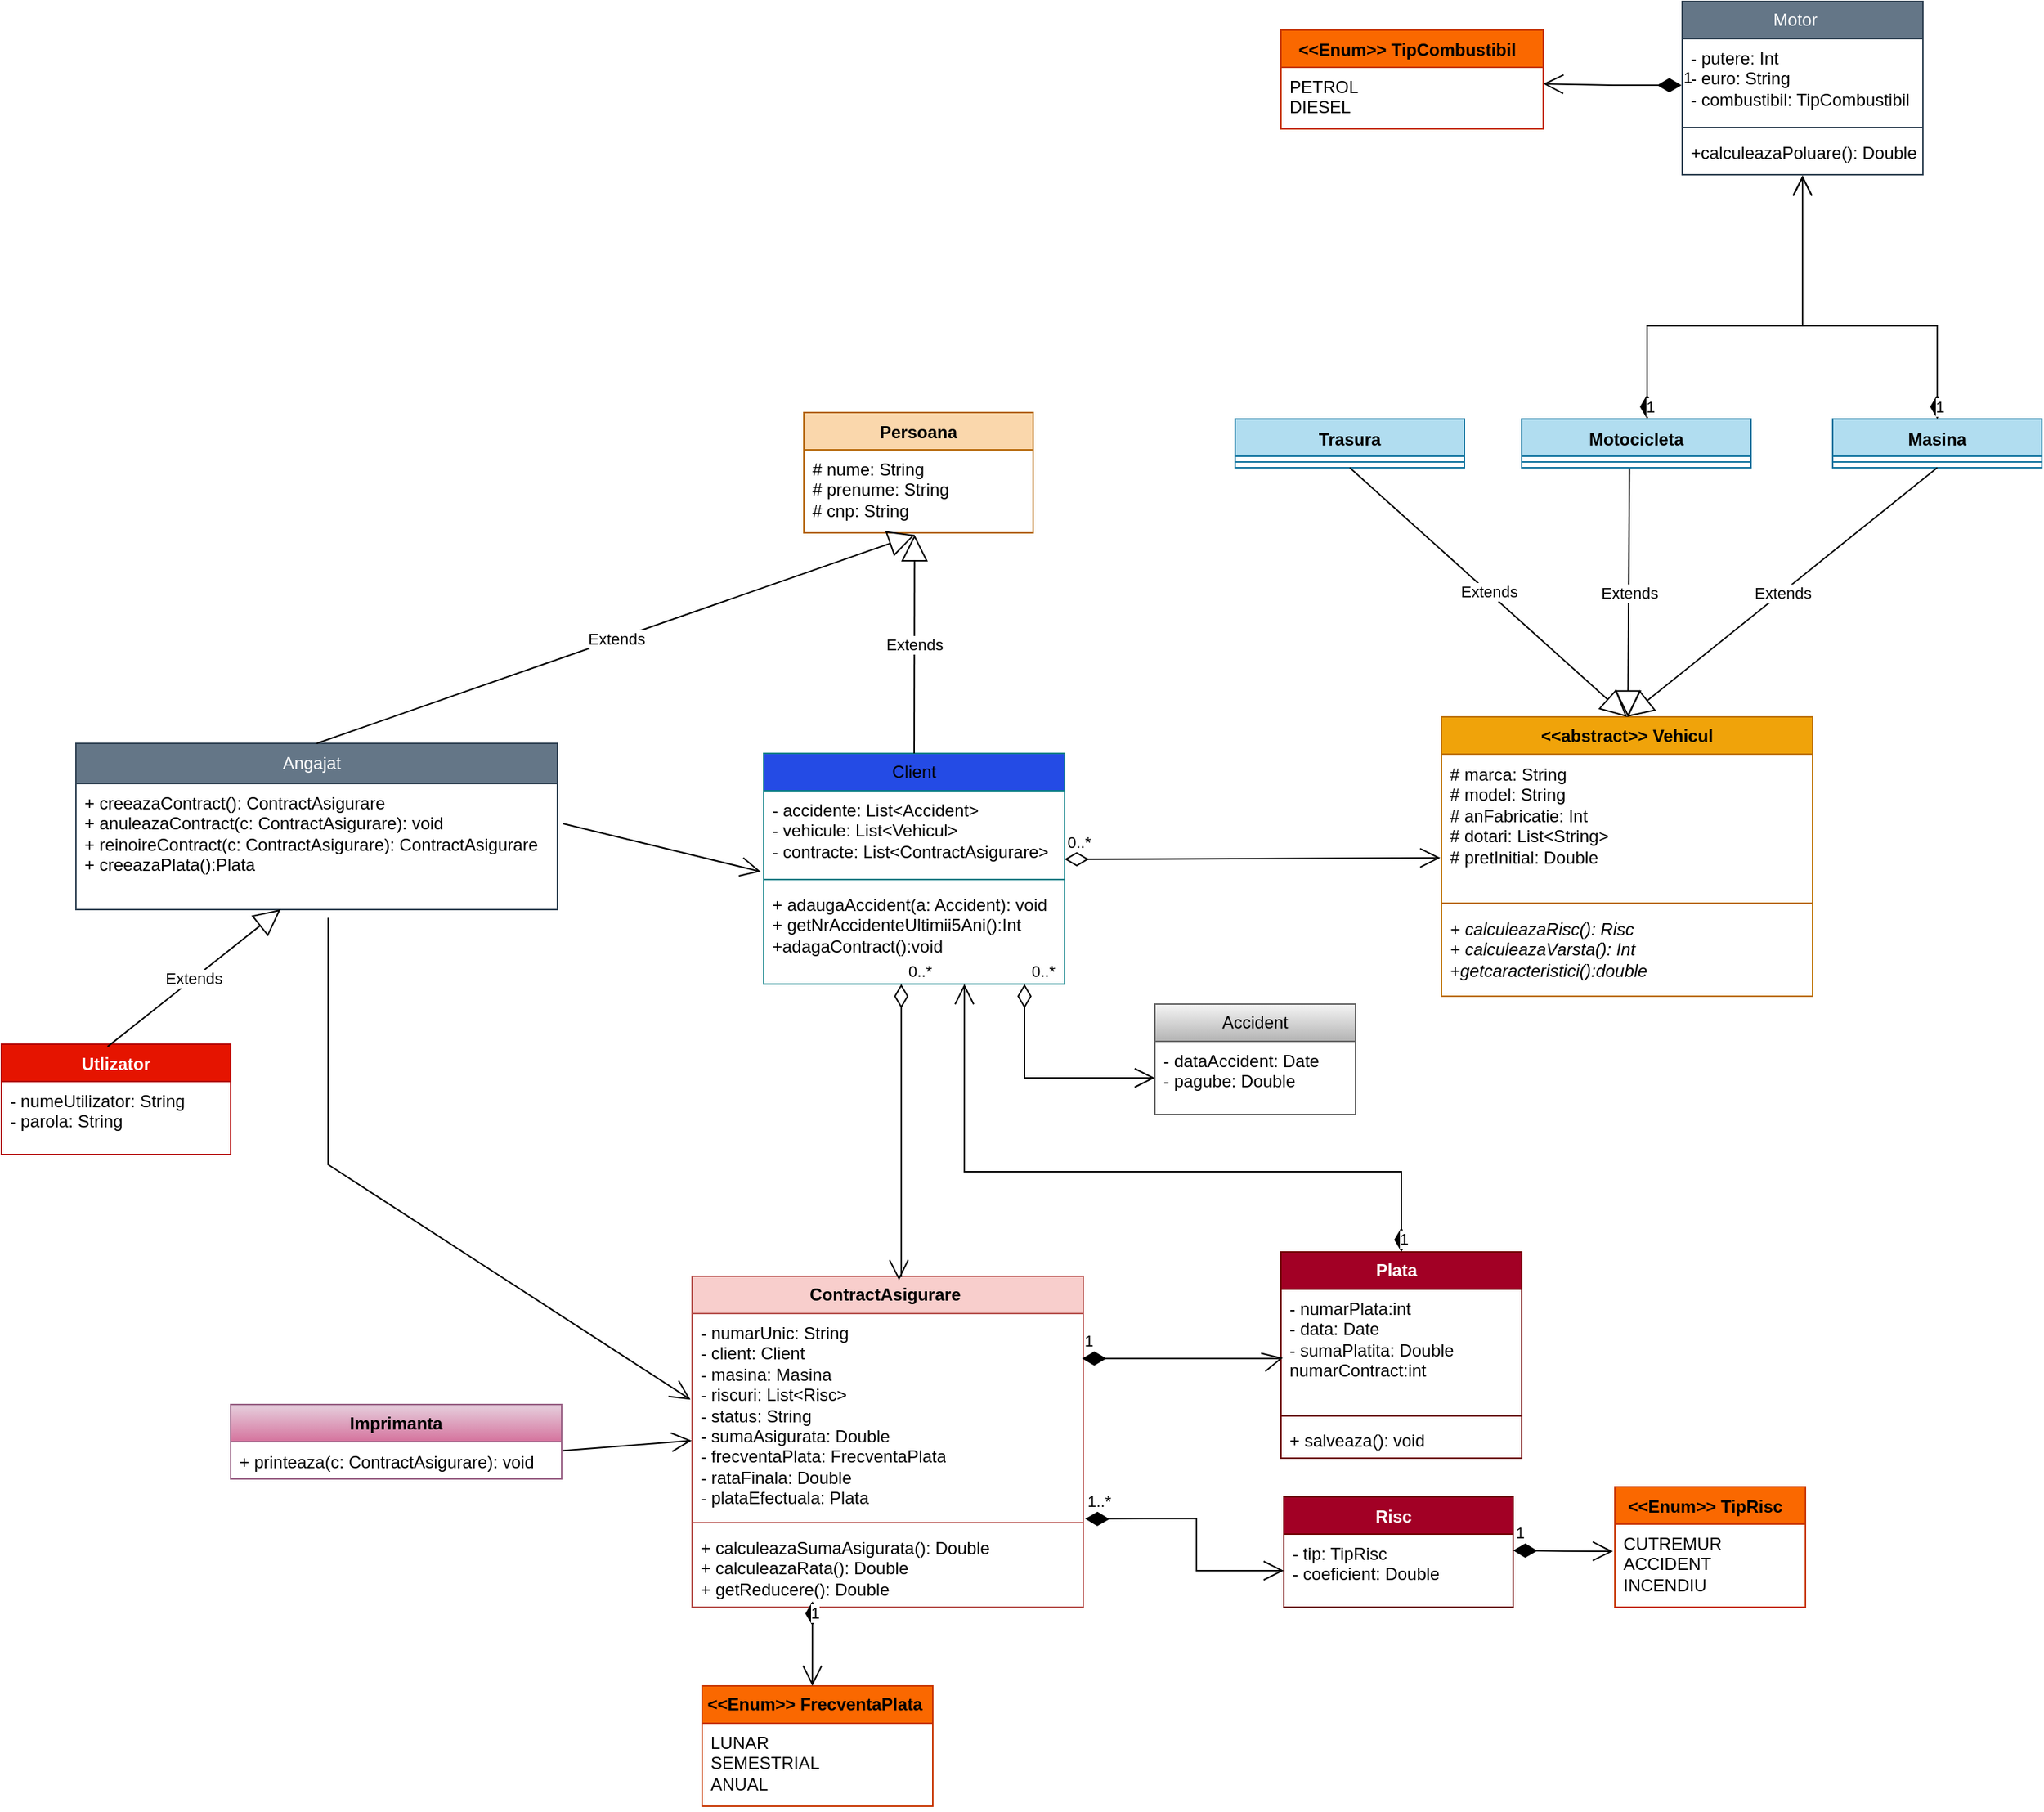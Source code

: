 <mxfile version="27.1.4">
  <diagram name="Page-1" id="V0Kdx8P3CYI74NcUjWSN">
    <mxGraphModel dx="3175" dy="2935" grid="0" gridSize="7" guides="1" tooltips="1" connect="1" arrows="1" fold="1" page="0" pageScale="1" pageWidth="583" pageHeight="827" background="none" math="0" shadow="0">
      <root>
        <mxCell id="0" />
        <mxCell id="1" parent="0" />
        <mxCell id="PD81UUhHNW6ZAo99IDhD-35" value="&lt;b&gt;&amp;lt;&amp;lt;abstract&amp;gt;&amp;gt; Vehicul&lt;/b&gt;" style="swimlane;fontStyle=0;childLayout=stackLayout;horizontal=1;startSize=26;fillColor=#f0a30a;horizontalStack=0;resizeParent=1;resizeParentMax=0;resizeLast=0;collapsible=1;marginBottom=0;whiteSpace=wrap;html=1;strokeColor=#BD7000;fontColor=#000000;" parent="1" vertex="1">
          <mxGeometry x="669" y="-928.5" width="259" height="195" as="geometry">
            <mxRectangle x="259" y="21" width="98" height="35" as="alternateBounds" />
          </mxGeometry>
        </mxCell>
        <mxCell id="PD81UUhHNW6ZAo99IDhD-36" value="# marca: String&amp;nbsp; &amp;nbsp; &amp;nbsp; &amp;nbsp;&lt;br&gt;# model: String&amp;nbsp; &amp;nbsp; &amp;nbsp;&amp;nbsp;&lt;br&gt;# anFabricatie: Int&amp;nbsp;&amp;nbsp;&amp;nbsp; &amp;nbsp; &amp;nbsp;&amp;nbsp;&lt;br&gt;# dotari: List&amp;lt;String&amp;gt;&lt;div&gt;# pretInitial: Double&lt;/div&gt;" style="text;strokeColor=none;fillColor=none;align=left;verticalAlign=top;spacingLeft=4;spacingRight=4;overflow=hidden;rotatable=0;points=[[0,0.5],[1,0.5]];portConstraint=eastwest;whiteSpace=wrap;html=1;" parent="PD81UUhHNW6ZAo99IDhD-35" vertex="1">
          <mxGeometry y="26" width="259" height="100" as="geometry" />
        </mxCell>
        <mxCell id="PD81UUhHNW6ZAo99IDhD-135" value="" style="line;strokeWidth=1;fillColor=none;align=left;verticalAlign=middle;spacingTop=-1;spacingLeft=3;spacingRight=3;rotatable=0;labelPosition=right;points=[];portConstraint=eastwest;strokeColor=inherit;" parent="PD81UUhHNW6ZAo99IDhD-35" vertex="1">
          <mxGeometry y="126" width="259" height="8" as="geometry" />
        </mxCell>
        <mxCell id="PD81UUhHNW6ZAo99IDhD-37" value="&lt;i&gt;+ calculeazaRisc(): Risc&lt;/i&gt;&lt;div&gt;&lt;i&gt;+ calculeazaVarsta(): Int&lt;/i&gt;&lt;/div&gt;&lt;div&gt;&lt;i&gt;+getcaracteristici():double&lt;/i&gt;&lt;/div&gt;" style="text;strokeColor=none;fillColor=none;align=left;verticalAlign=top;spacingLeft=4;spacingRight=4;overflow=hidden;rotatable=0;points=[[0,0.5],[1,0.5]];portConstraint=eastwest;whiteSpace=wrap;html=1;" parent="PD81UUhHNW6ZAo99IDhD-35" vertex="1">
          <mxGeometry y="134" width="259" height="61" as="geometry" />
        </mxCell>
        <mxCell id="PD81UUhHNW6ZAo99IDhD-39" value="Client" style="swimlane;fontStyle=0;childLayout=stackLayout;horizontal=1;startSize=26;fillColor=light-dark(#244be5, #103c3f);horizontalStack=0;resizeParent=1;resizeParentMax=0;resizeLast=0;collapsible=1;marginBottom=0;whiteSpace=wrap;html=1;strokeColor=#0e8088;" parent="1" vertex="1">
          <mxGeometry x="196" y="-903" width="210" height="161" as="geometry" />
        </mxCell>
        <mxCell id="PD81UUhHNW6ZAo99IDhD-40" value="&lt;div style=&quot;forced-color-adjust: none; color: rgb(0, 0, 0); font-family: Helvetica; font-size: 12px; font-style: normal; font-variant-ligatures: normal; font-variant-caps: normal; font-weight: 400; letter-spacing: normal; orphans: 2; text-align: left; text-indent: 0px; text-transform: none; widows: 2; word-spacing: 0px; -webkit-text-stroke-width: 0px; white-space: normal; text-decoration-thickness: initial; text-decoration-style: initial; text-decoration-color: initial;&quot;&gt;&lt;span style=&quot;background-color: light-dark(#ffffff, var(--ge-dark-color, #121212));&quot;&gt;- accidente: List&amp;lt;Accident&amp;gt;&lt;/span&gt;&lt;/div&gt;&lt;div style=&quot;forced-color-adjust: none; color: rgb(0, 0, 0); font-family: Helvetica; font-size: 12px; font-style: normal; font-variant-ligatures: normal; font-variant-caps: normal; font-weight: 400; letter-spacing: normal; orphans: 2; text-align: left; text-indent: 0px; text-transform: none; widows: 2; word-spacing: 0px; -webkit-text-stroke-width: 0px; white-space: normal; text-decoration-thickness: initial; text-decoration-style: initial; text-decoration-color: initial;&quot;&gt;&lt;span style=&quot;background-color: light-dark(#ffffff, var(--ge-dark-color, #121212));&quot;&gt;- vehicule: List&amp;lt;Vehicul&amp;gt;&lt;/span&gt;&lt;/div&gt;&lt;div style=&quot;forced-color-adjust: none; color: rgb(0, 0, 0); font-family: Helvetica; font-size: 12px; font-style: normal; font-variant-ligatures: normal; font-variant-caps: normal; font-weight: 400; letter-spacing: normal; orphans: 2; text-align: left; text-indent: 0px; text-transform: none; widows: 2; word-spacing: 0px; -webkit-text-stroke-width: 0px; white-space: normal; text-decoration-thickness: initial; text-decoration-style: initial; text-decoration-color: initial;&quot;&gt;&lt;span style=&quot;background-color: light-dark(#ffffff, var(--ge-dark-color, #121212));&quot;&gt;- contracte: List&amp;lt;ContractAsigurare&amp;gt;&lt;/span&gt;&lt;/div&gt;" style="text;strokeColor=none;fillColor=none;align=left;verticalAlign=top;spacingLeft=4;spacingRight=4;overflow=hidden;rotatable=0;points=[[0,0.5],[1,0.5]];portConstraint=eastwest;whiteSpace=wrap;html=1;" parent="PD81UUhHNW6ZAo99IDhD-39" vertex="1">
          <mxGeometry y="26" width="210" height="58" as="geometry" />
        </mxCell>
        <mxCell id="PD81UUhHNW6ZAo99IDhD-136" value="" style="line;strokeWidth=1;fillColor=none;align=left;verticalAlign=middle;spacingTop=-1;spacingLeft=3;spacingRight=3;rotatable=0;labelPosition=right;points=[];portConstraint=eastwest;strokeColor=inherit;" parent="PD81UUhHNW6ZAo99IDhD-39" vertex="1">
          <mxGeometry y="84" width="210" height="8" as="geometry" />
        </mxCell>
        <mxCell id="PD81UUhHNW6ZAo99IDhD-41" value="&lt;div&gt;&lt;span style=&quot;color: rgb(0, 0, 0); font-family: Helvetica; font-size: 12px; font-style: normal; font-variant-ligatures: normal; font-variant-caps: normal; font-weight: 400; letter-spacing: normal; orphans: 2; text-align: left; text-indent: 0px; text-transform: none; widows: 2; word-spacing: 0px; -webkit-text-stroke-width: 0px; white-space: normal; text-decoration-thickness: initial; text-decoration-style: initial; text-decoration-color: initial; float: none; background-color: light-dark(#ffffff, var(--ge-dark-color, #121212)); display: inline !important;&quot;&gt;+ adaugaAccident(a: Accident): void&lt;/span&gt;&lt;/div&gt;&lt;div&gt;&lt;span style=&quot;color: rgb(0, 0, 0); font-family: Helvetica; font-size: 12px; font-style: normal; font-variant-ligatures: normal; font-variant-caps: normal; font-weight: 400; letter-spacing: normal; orphans: 2; text-align: left; text-indent: 0px; text-transform: none; widows: 2; word-spacing: 0px; -webkit-text-stroke-width: 0px; white-space: normal; text-decoration-thickness: initial; text-decoration-style: initial; text-decoration-color: initial; float: none; background-color: light-dark(#ffffff, var(--ge-dark-color, #121212)); display: inline !important;&quot;&gt;+ getNrAccidenteUltimii5Ani():Int&lt;/span&gt;&lt;/div&gt;&lt;div&gt;&lt;span style=&quot;color: rgb(0, 0, 0); font-family: Helvetica; font-size: 12px; font-style: normal; font-variant-ligatures: normal; font-variant-caps: normal; font-weight: 400; letter-spacing: normal; orphans: 2; text-align: left; text-indent: 0px; text-transform: none; widows: 2; word-spacing: 0px; -webkit-text-stroke-width: 0px; white-space: normal; text-decoration-thickness: initial; text-decoration-style: initial; text-decoration-color: initial; float: none; background-color: light-dark(#ffffff, var(--ge-dark-color, #121212)); display: inline !important;&quot;&gt;+adagaContract():void&lt;/span&gt;&lt;/div&gt;" style="text;strokeColor=none;fillColor=none;align=left;verticalAlign=top;spacingLeft=4;spacingRight=4;overflow=hidden;rotatable=0;points=[[0,0.5],[1,0.5]];portConstraint=eastwest;whiteSpace=wrap;html=1;" parent="PD81UUhHNW6ZAo99IDhD-39" vertex="1">
          <mxGeometry y="92" width="210" height="69" as="geometry" />
        </mxCell>
        <mxCell id="PD81UUhHNW6ZAo99IDhD-48" value="&lt;b&gt;ContractAsigurare&amp;nbsp;&lt;/b&gt;" style="swimlane;fontStyle=0;childLayout=stackLayout;horizontal=1;startSize=26;fillColor=#f8cecc;horizontalStack=0;resizeParent=1;resizeParentMax=0;resizeLast=0;collapsible=1;marginBottom=0;whiteSpace=wrap;html=1;strokeColor=#b85450;" parent="1" vertex="1">
          <mxGeometry x="146" y="-538" width="273" height="231" as="geometry" />
        </mxCell>
        <mxCell id="PD81UUhHNW6ZAo99IDhD-49" value="&lt;div&gt;- numarUnic: String&amp;nbsp; &amp;nbsp; &amp;nbsp; &amp;nbsp; &amp;nbsp;&lt;/div&gt;&lt;div&gt;- client: Client&amp;nbsp; &amp;nbsp; &amp;nbsp; &amp;nbsp; &amp;nbsp;&lt;/div&gt;&lt;div&gt;- masina: Masina&amp;nbsp; &amp;nbsp; &amp;nbsp; &amp;nbsp; &amp;nbsp;&lt;/div&gt;&lt;div&gt;&lt;span style=&quot;background-color: transparent; color: light-dark(rgb(0, 0, 0), rgb(255, 255, 255));&quot;&gt;- riscuri: List&amp;lt;Risc&amp;gt;&lt;/span&gt;&lt;/div&gt;&lt;div&gt;&lt;span style=&quot;background-color: transparent; color: light-dark(rgb(0, 0, 0), rgb(255, 255, 255));&quot;&gt;- status: String&amp;nbsp; &amp;nbsp;&amp;nbsp;&lt;/span&gt;&lt;/div&gt;&lt;div&gt;- sumaAsigurata: Double&lt;/div&gt;&lt;div&gt;- frecventaPlata:&amp;nbsp;&lt;span style=&quot;background-color: transparent; color: light-dark(rgb(0, 0, 0), rgb(255, 255, 255));&quot;&gt;FrecventaPlata&lt;/span&gt;&lt;/div&gt;&lt;div&gt;&lt;span style=&quot;background-color: transparent; color: light-dark(rgb(0, 0, 0), rgb(255, 255, 255));&quot;&gt;- rataFinala: Double&lt;/span&gt;&lt;/div&gt;&lt;div&gt;&lt;span style=&quot;background-color: transparent; color: light-dark(rgb(0, 0, 0), rgb(255, 255, 255));&quot;&gt;- plataEfectuala: Plata&lt;/span&gt;&lt;/div&gt;" style="text;strokeColor=none;fillColor=none;align=left;verticalAlign=top;spacingLeft=4;spacingRight=4;overflow=hidden;rotatable=0;points=[[0,0.5],[1,0.5]];portConstraint=eastwest;whiteSpace=wrap;html=1;" parent="PD81UUhHNW6ZAo99IDhD-48" vertex="1">
          <mxGeometry y="26" width="273" height="142" as="geometry" />
        </mxCell>
        <mxCell id="S4Hd87Xg5I5Yjy9WUyBA-20" value="" style="line;strokeWidth=1;fillColor=none;align=left;verticalAlign=middle;spacingTop=-1;spacingLeft=3;spacingRight=3;rotatable=0;labelPosition=right;points=[];portConstraint=eastwest;strokeColor=inherit;" parent="PD81UUhHNW6ZAo99IDhD-48" vertex="1">
          <mxGeometry y="168" width="273" height="8" as="geometry" />
        </mxCell>
        <mxCell id="PD81UUhHNW6ZAo99IDhD-50" value="&lt;div&gt;+ calculeazaSumaAsigurata(&lt;span style=&quot;color: light-dark(rgb(0, 0, 0), rgb(255, 255, 255)); background-color: transparent;&quot;&gt;): Double&amp;nbsp;&amp;nbsp;&lt;/span&gt;&lt;span style=&quot;background-color: transparent; color: light-dark(rgb(0, 0, 0), rgb(255, 255, 255));&quot;&gt;&lt;/span&gt;&lt;/div&gt;&lt;div&gt;&lt;span style=&quot;background-color: transparent; color: light-dark(rgb(0, 0, 0), rgb(255, 255, 255));&quot;&gt;+ calculeazaRata(): Double&lt;/span&gt;&lt;/div&gt;&lt;div&gt;+ getReducere(): Double&lt;span style=&quot;background-color: transparent; color: light-dark(rgb(0, 0, 0), rgb(255, 255, 255));&quot;&gt;&lt;/span&gt;&lt;/div&gt;" style="text;strokeColor=none;fillColor=none;align=left;verticalAlign=top;spacingLeft=4;spacingRight=4;overflow=hidden;rotatable=0;points=[[0,0.5],[1,0.5]];portConstraint=eastwest;whiteSpace=wrap;html=1;" parent="PD81UUhHNW6ZAo99IDhD-48" vertex="1">
          <mxGeometry y="176" width="273" height="55" as="geometry" />
        </mxCell>
        <mxCell id="PD81UUhHNW6ZAo99IDhD-52" value="Risc&amp;nbsp;&amp;nbsp;" style="swimlane;fontStyle=1;align=center;verticalAlign=top;childLayout=stackLayout;horizontal=1;startSize=26;horizontalStack=0;resizeParent=1;resizeParentMax=0;resizeLast=0;collapsible=1;marginBottom=0;whiteSpace=wrap;html=1;fillColor=#a20025;strokeColor=#6F0000;fontColor=#ffffff;" parent="1" vertex="1">
          <mxGeometry x="559" y="-384" width="160" height="77" as="geometry" />
        </mxCell>
        <mxCell id="PD81UUhHNW6ZAo99IDhD-53" value="&lt;div&gt;- tip: TipRisc&lt;/div&gt;&lt;div&gt;- coeficient: Double&lt;/div&gt;" style="text;strokeColor=none;fillColor=none;align=left;verticalAlign=top;spacingLeft=4;spacingRight=4;overflow=hidden;rotatable=0;points=[[0,0.5],[1,0.5]];portConstraint=eastwest;whiteSpace=wrap;html=1;" parent="PD81UUhHNW6ZAo99IDhD-52" vertex="1">
          <mxGeometry y="26" width="160" height="51" as="geometry" />
        </mxCell>
        <mxCell id="PD81UUhHNW6ZAo99IDhD-56" value="&lt;b&gt;Plata&amp;nbsp;&amp;nbsp;&lt;/b&gt;" style="swimlane;fontStyle=0;childLayout=stackLayout;horizontal=1;startSize=26;fillColor=#a20025;horizontalStack=0;resizeParent=1;resizeParentMax=0;resizeLast=0;collapsible=1;marginBottom=0;whiteSpace=wrap;html=1;fontColor=#ffffff;strokeColor=#6F0000;" parent="1" vertex="1">
          <mxGeometry x="557" y="-555" width="168" height="144" as="geometry" />
        </mxCell>
        <mxCell id="PD81UUhHNW6ZAo99IDhD-57" value="&lt;div&gt;- numarPlata:int&lt;/div&gt;- data: Date&lt;div&gt;- sumaPlatita: Double&lt;/div&gt;&lt;div&gt;numarContract:int&lt;/div&gt;" style="text;strokeColor=none;fillColor=none;align=left;verticalAlign=top;spacingLeft=4;spacingRight=4;overflow=hidden;rotatable=0;points=[[0,0.5],[1,0.5]];portConstraint=eastwest;whiteSpace=wrap;html=1;" parent="PD81UUhHNW6ZAo99IDhD-56" vertex="1">
          <mxGeometry y="26" width="168" height="85" as="geometry" />
        </mxCell>
        <mxCell id="S4Hd87Xg5I5Yjy9WUyBA-42" value="" style="line;strokeWidth=1;fillColor=none;align=left;verticalAlign=middle;spacingTop=-1;spacingLeft=3;spacingRight=3;rotatable=0;labelPosition=right;points=[];portConstraint=eastwest;strokeColor=inherit;" parent="PD81UUhHNW6ZAo99IDhD-56" vertex="1">
          <mxGeometry y="111" width="168" height="7" as="geometry" />
        </mxCell>
        <mxCell id="S4Hd87Xg5I5Yjy9WUyBA-43" value="+ salveaza(): void" style="text;strokeColor=none;fillColor=none;align=left;verticalAlign=top;spacingLeft=4;spacingRight=4;overflow=hidden;rotatable=0;points=[[0,0.5],[1,0.5]];portConstraint=eastwest;whiteSpace=wrap;html=1;" parent="PD81UUhHNW6ZAo99IDhD-56" vertex="1">
          <mxGeometry y="118" width="168" height="26" as="geometry" />
        </mxCell>
        <mxCell id="PD81UUhHNW6ZAo99IDhD-60" value="Angajat&amp;nbsp;&amp;nbsp;" style="swimlane;fontStyle=0;childLayout=stackLayout;horizontal=1;startSize=28;fillColor=#647687;horizontalStack=0;resizeParent=1;resizeParentMax=0;resizeLast=0;collapsible=1;marginBottom=0;whiteSpace=wrap;html=1;fontColor=#ffffff;strokeColor=#314354;" parent="1" vertex="1">
          <mxGeometry x="-284" y="-910" width="336" height="116" as="geometry" />
        </mxCell>
        <mxCell id="PD81UUhHNW6ZAo99IDhD-63" value="&lt;div&gt;+ creeazaContract(): ContractAsigurare&amp;nbsp;&lt;/div&gt;&lt;div&gt;&lt;span style=&quot;background-color: transparent; color: light-dark(rgb(0, 0, 0), rgb(255, 255, 255));&quot;&gt;+ anuleazaContract(c:&amp;nbsp;&lt;/span&gt;&lt;span style=&quot;background-color: transparent; color: light-dark(rgb(0, 0, 0), rgb(255, 255, 255));&quot;&gt;ContractAsigurare&lt;/span&gt;&lt;span style=&quot;background-color: transparent; color: light-dark(rgb(0, 0, 0), rgb(255, 255, 255));&quot;&gt;): void&lt;/span&gt;&lt;/div&gt;&lt;div&gt;&lt;span style=&quot;background-color: transparent; color: light-dark(rgb(0, 0, 0), rgb(255, 255, 255));&quot;&gt;+ reinoireContract(c: ContractAsigurare): ContractAsigurare&lt;/span&gt;&lt;/div&gt;&lt;div&gt;&lt;span style=&quot;background-color: transparent; color: light-dark(rgb(0, 0, 0), rgb(255, 255, 255));&quot;&gt;+ creeazaPlata(&lt;/span&gt;&lt;span style=&quot;background-color: transparent; color: light-dark(rgb(0, 0, 0), rgb(255, 255, 255));&quot;&gt;):Plata&lt;/span&gt;&lt;/div&gt;&lt;div&gt;&lt;br&gt;&lt;/div&gt;" style="text;strokeColor=none;fillColor=none;align=left;verticalAlign=top;spacingLeft=4;spacingRight=4;overflow=hidden;rotatable=0;points=[[0,0.5],[1,0.5]];portConstraint=eastwest;whiteSpace=wrap;html=1;" parent="PD81UUhHNW6ZAo99IDhD-60" vertex="1">
          <mxGeometry y="28" width="336" height="88" as="geometry" />
        </mxCell>
        <mxCell id="PD81UUhHNW6ZAo99IDhD-72" value="&lt;b&gt;&amp;lt;&amp;lt;Enum&amp;gt;&amp;gt; FrecventaPlata&amp;nbsp;&lt;/b&gt;" style="swimlane;fontStyle=0;childLayout=stackLayout;horizontal=1;startSize=26;fillColor=#fa6800;horizontalStack=0;resizeParent=1;resizeParentMax=0;resizeLast=0;collapsible=1;marginBottom=0;whiteSpace=wrap;html=1;fontColor=#000000;strokeColor=#C73500;" parent="1" vertex="1">
          <mxGeometry x="153" y="-252" width="161" height="84" as="geometry" />
        </mxCell>
        <mxCell id="PD81UUhHNW6ZAo99IDhD-73" value="&lt;div&gt;LUNAR&lt;/div&gt;&lt;div&gt;SEMESTRIAL&lt;/div&gt;&lt;div&gt;ANUAL&lt;/div&gt;" style="text;strokeColor=none;fillColor=none;align=left;verticalAlign=top;spacingLeft=4;spacingRight=4;overflow=hidden;rotatable=0;points=[[0,0.5],[1,0.5]];portConstraint=eastwest;whiteSpace=wrap;html=1;" parent="PD81UUhHNW6ZAo99IDhD-72" vertex="1">
          <mxGeometry y="26" width="161" height="58" as="geometry" />
        </mxCell>
        <mxCell id="PD81UUhHNW6ZAo99IDhD-120" value="Masina" style="swimlane;fontStyle=1;align=center;verticalAlign=top;childLayout=stackLayout;horizontal=1;startSize=26;horizontalStack=0;resizeParent=1;resizeParentMax=0;resizeLast=0;collapsible=1;marginBottom=0;whiteSpace=wrap;html=1;fillColor=#b1ddf0;strokeColor=#10739e;" parent="1" vertex="1">
          <mxGeometry x="942" y="-1136.5" width="146" height="34" as="geometry" />
        </mxCell>
        <mxCell id="PD81UUhHNW6ZAo99IDhD-122" value="" style="line;strokeWidth=1;fillColor=none;align=left;verticalAlign=middle;spacingTop=-1;spacingLeft=3;spacingRight=3;rotatable=0;labelPosition=right;points=[];portConstraint=eastwest;strokeColor=inherit;" parent="PD81UUhHNW6ZAo99IDhD-120" vertex="1">
          <mxGeometry y="26" width="146" height="8" as="geometry" />
        </mxCell>
        <mxCell id="PD81UUhHNW6ZAo99IDhD-146" value="Extends" style="endArrow=block;endSize=16;endFill=0;html=1;rounded=0;entryX=0.5;entryY=0;entryDx=0;entryDy=0;exitX=0.5;exitY=1;exitDx=0;exitDy=0;" parent="1" source="PD81UUhHNW6ZAo99IDhD-120" target="PD81UUhHNW6ZAo99IDhD-35" edge="1">
          <mxGeometry width="160" relative="1" as="geometry">
            <mxPoint x="788" y="-1180.5" as="sourcePoint" />
            <mxPoint x="948" y="-1180.5" as="targetPoint" />
          </mxGeometry>
        </mxCell>
        <mxCell id="PD81UUhHNW6ZAo99IDhD-148" value="1" style="endArrow=open;html=1;endSize=12;startArrow=diamondThin;startSize=14;startFill=1;edgeStyle=orthogonalEdgeStyle;align=left;verticalAlign=bottom;rounded=0;exitX=0.5;exitY=0;exitDx=0;exitDy=0;" parent="1" source="PD81UUhHNW6ZAo99IDhD-120" edge="1">
          <mxGeometry x="-1" y="3" relative="1" as="geometry">
            <mxPoint x="928" y="-1201.5" as="sourcePoint" />
            <mxPoint x="921" y="-1306.5" as="targetPoint" />
            <Array as="points">
              <mxPoint x="1015" y="-1201.5" />
              <mxPoint x="921" y="-1201.5" />
              <mxPoint x="921" y="-1306.5" />
            </Array>
          </mxGeometry>
        </mxCell>
        <mxCell id="PD81UUhHNW6ZAo99IDhD-153" value="Extends" style="endArrow=block;endSize=16;endFill=0;html=1;rounded=0;exitX=0.47;exitY=1.063;exitDx=0;exitDy=0;exitPerimeter=0;" parent="1" source="S4Hd87Xg5I5Yjy9WUyBA-6" target="PD81UUhHNW6ZAo99IDhD-35" edge="1">
          <mxGeometry width="160" relative="1" as="geometry">
            <mxPoint x="802.175" y="-1087.62" as="sourcePoint" />
            <mxPoint x="711" y="-994.5" as="targetPoint" />
          </mxGeometry>
        </mxCell>
        <mxCell id="PD81UUhHNW6ZAo99IDhD-157" value="Trasura" style="swimlane;fontStyle=1;align=center;verticalAlign=top;childLayout=stackLayout;horizontal=1;startSize=26;horizontalStack=0;resizeParent=1;resizeParentMax=0;resizeLast=0;collapsible=1;marginBottom=0;whiteSpace=wrap;html=1;fillColor=#b1ddf0;strokeColor=#10739e;" parent="1" vertex="1">
          <mxGeometry x="525" y="-1136.5" width="160" height="34" as="geometry" />
        </mxCell>
        <mxCell id="PD81UUhHNW6ZAo99IDhD-159" value="" style="line;strokeWidth=1;fillColor=none;align=left;verticalAlign=middle;spacingTop=-1;spacingLeft=3;spacingRight=3;rotatable=0;labelPosition=right;points=[];portConstraint=eastwest;strokeColor=inherit;" parent="PD81UUhHNW6ZAo99IDhD-157" vertex="1">
          <mxGeometry y="26" width="160" height="8" as="geometry" />
        </mxCell>
        <mxCell id="PD81UUhHNW6ZAo99IDhD-161" value="Extends" style="endArrow=block;endSize=16;endFill=0;html=1;rounded=0;exitX=0.5;exitY=1;exitDx=0;exitDy=0;entryX=0.5;entryY=0;entryDx=0;entryDy=0;" parent="1" source="PD81UUhHNW6ZAo99IDhD-157" target="PD81UUhHNW6ZAo99IDhD-35" edge="1">
          <mxGeometry width="160" relative="1" as="geometry">
            <mxPoint x="718" y="-1327.5" as="sourcePoint" />
            <mxPoint x="739" y="-991.5" as="targetPoint" />
          </mxGeometry>
        </mxCell>
        <mxCell id="PD81UUhHNW6ZAo99IDhD-162" value="Accident" style="swimlane;fontStyle=0;childLayout=stackLayout;horizontal=1;startSize=26;fillColor=#f5f5f5;horizontalStack=0;resizeParent=1;resizeParentMax=0;resizeLast=0;collapsible=1;marginBottom=0;whiteSpace=wrap;html=1;strokeColor=#666666;gradientColor=#b3b3b3;" parent="1" vertex="1">
          <mxGeometry x="469" y="-728" width="140" height="77" as="geometry" />
        </mxCell>
        <mxCell id="PD81UUhHNW6ZAo99IDhD-163" value="- dataAccident: Date&lt;div&gt;- pagube: Double&lt;/div&gt;" style="text;strokeColor=none;fillColor=none;align=left;verticalAlign=top;spacingLeft=4;spacingRight=4;overflow=hidden;rotatable=0;points=[[0,0.5],[1,0.5]];portConstraint=eastwest;whiteSpace=wrap;html=1;" parent="PD81UUhHNW6ZAo99IDhD-162" vertex="1">
          <mxGeometry y="26" width="140" height="51" as="geometry" />
        </mxCell>
        <mxCell id="PD81UUhHNW6ZAo99IDhD-166" value="0..*" style="endArrow=open;html=1;endSize=12;startArrow=diamondThin;startSize=14;startFill=0;edgeStyle=orthogonalEdgeStyle;align=left;verticalAlign=bottom;rounded=0;exitX=0.233;exitY=1;exitDx=0;exitDy=0;exitPerimeter=0;entryX=0;entryY=0.5;entryDx=0;entryDy=0;" parent="1" target="PD81UUhHNW6ZAo99IDhD-163" edge="1">
          <mxGeometry x="-1" y="3" relative="1" as="geometry">
            <mxPoint x="378.0" y="-742" as="sourcePoint" />
            <mxPoint x="463" y="-676.971" as="targetPoint" />
            <mxPoint as="offset" />
            <Array as="points">
              <mxPoint x="378" y="-677" />
            </Array>
          </mxGeometry>
        </mxCell>
        <mxCell id="PD81UUhHNW6ZAo99IDhD-167" value="&lt;b&gt;Imprimanta&lt;/b&gt;" style="swimlane;fontStyle=0;childLayout=stackLayout;horizontal=1;startSize=26;fillColor=#e6d0de;horizontalStack=0;resizeParent=1;resizeParentMax=0;resizeLast=0;collapsible=1;marginBottom=0;whiteSpace=wrap;html=1;gradientColor=#d5739d;strokeColor=#996185;" parent="1" vertex="1">
          <mxGeometry x="-176" y="-448.5" width="231" height="52" as="geometry" />
        </mxCell>
        <mxCell id="PD81UUhHNW6ZAo99IDhD-168" value="+ printeaza(c: ContractAsigurare): void" style="text;strokeColor=none;fillColor=none;align=left;verticalAlign=top;spacingLeft=4;spacingRight=4;overflow=hidden;rotatable=0;points=[[0,0.5],[1,0.5]];portConstraint=eastwest;whiteSpace=wrap;html=1;" parent="PD81UUhHNW6ZAo99IDhD-167" vertex="1">
          <mxGeometry y="26" width="231" height="26" as="geometry" />
        </mxCell>
        <mxCell id="PD81UUhHNW6ZAo99IDhD-156" value="1" style="endArrow=open;html=1;endSize=12;startArrow=diamondThin;startSize=14;startFill=1;edgeStyle=orthogonalEdgeStyle;align=left;verticalAlign=bottom;rounded=0;exitX=0.5;exitY=0;exitDx=0;exitDy=0;" parent="1" edge="1">
          <mxGeometry x="-1" y="3" relative="1" as="geometry">
            <mxPoint x="812.5" y="-1136.5" as="sourcePoint" />
            <mxPoint x="921" y="-1306.5" as="targetPoint" />
            <Array as="points">
              <mxPoint x="813" y="-1201.5" />
              <mxPoint x="921" y="-1201.5" />
              <mxPoint x="921" y="-1306.5" />
            </Array>
          </mxGeometry>
        </mxCell>
        <mxCell id="S4Hd87Xg5I5Yjy9WUyBA-1" value="&lt;span style=&quot;text-align: left;&quot;&gt;Motor&amp;nbsp; &amp;nbsp;&lt;/span&gt;" style="swimlane;fontStyle=0;childLayout=stackLayout;horizontal=1;startSize=26;fillColor=#647687;horizontalStack=0;resizeParent=1;resizeParentMax=0;resizeLast=0;collapsible=1;marginBottom=0;whiteSpace=wrap;html=1;strokeColor=#314354;fontColor=#ffffff;" parent="1" vertex="1">
          <mxGeometry x="837" y="-1428" width="168" height="121" as="geometry">
            <mxRectangle x="259" y="21" width="98" height="35" as="alternateBounds" />
          </mxGeometry>
        </mxCell>
        <mxCell id="S4Hd87Xg5I5Yjy9WUyBA-2" value="- putere: Int&amp;nbsp; &amp;nbsp;&amp;nbsp;&lt;div&gt;- euro: String&lt;/div&gt;&lt;div&gt;- combustibil: TipCombustibil&lt;/div&gt;" style="text;strokeColor=none;fillColor=none;align=left;verticalAlign=top;spacingLeft=4;spacingRight=4;overflow=hidden;rotatable=0;points=[[0,0.5],[1,0.5]];portConstraint=eastwest;whiteSpace=wrap;html=1;" parent="S4Hd87Xg5I5Yjy9WUyBA-1" vertex="1">
          <mxGeometry y="26" width="168" height="58" as="geometry" />
        </mxCell>
        <mxCell id="S4Hd87Xg5I5Yjy9WUyBA-3" value="" style="line;strokeWidth=1;fillColor=none;align=left;verticalAlign=middle;spacingTop=-1;spacingLeft=3;spacingRight=3;rotatable=0;labelPosition=right;points=[];portConstraint=eastwest;strokeColor=inherit;" parent="S4Hd87Xg5I5Yjy9WUyBA-1" vertex="1">
          <mxGeometry y="84" width="168" height="8" as="geometry" />
        </mxCell>
        <mxCell id="S4Hd87Xg5I5Yjy9WUyBA-4" value="+calculeazaPoluare(): Double" style="text;strokeColor=none;fillColor=none;align=left;verticalAlign=top;spacingLeft=4;spacingRight=4;overflow=hidden;rotatable=0;points=[[0,0.5],[1,0.5]];portConstraint=eastwest;whiteSpace=wrap;html=1;" parent="S4Hd87Xg5I5Yjy9WUyBA-1" vertex="1">
          <mxGeometry y="92" width="168" height="29" as="geometry" />
        </mxCell>
        <mxCell id="S4Hd87Xg5I5Yjy9WUyBA-5" value="Motocicleta" style="swimlane;fontStyle=1;align=center;verticalAlign=top;childLayout=stackLayout;horizontal=1;startSize=26;horizontalStack=0;resizeParent=1;resizeParentMax=0;resizeLast=0;collapsible=1;marginBottom=0;whiteSpace=wrap;html=1;fillColor=#b1ddf0;strokeColor=#10739e;" parent="1" vertex="1">
          <mxGeometry x="725" y="-1136.5" width="160" height="34" as="geometry" />
        </mxCell>
        <mxCell id="S4Hd87Xg5I5Yjy9WUyBA-6" value="" style="line;strokeWidth=1;fillColor=none;align=left;verticalAlign=middle;spacingTop=-1;spacingLeft=3;spacingRight=3;rotatable=0;labelPosition=right;points=[];portConstraint=eastwest;strokeColor=inherit;" parent="S4Hd87Xg5I5Yjy9WUyBA-5" vertex="1">
          <mxGeometry y="26" width="160" height="8" as="geometry" />
        </mxCell>
        <mxCell id="S4Hd87Xg5I5Yjy9WUyBA-7" value="Persoana" style="swimlane;fontStyle=1;align=center;verticalAlign=top;childLayout=stackLayout;horizontal=1;startSize=26;horizontalStack=0;resizeParent=1;resizeParentMax=0;resizeLast=0;collapsible=1;marginBottom=0;whiteSpace=wrap;html=1;fillColor=#fad7ac;strokeColor=#b46504;" parent="1" vertex="1">
          <mxGeometry x="224" y="-1141" width="160" height="84" as="geometry" />
        </mxCell>
        <mxCell id="S4Hd87Xg5I5Yjy9WUyBA-8" value="# nume: String&amp;nbsp;&lt;div&gt;# prenume: String&lt;/div&gt;&lt;div&gt;# cnp: String&lt;/div&gt;" style="text;strokeColor=none;fillColor=none;align=left;verticalAlign=top;spacingLeft=4;spacingRight=4;overflow=hidden;rotatable=0;points=[[0,0.5],[1,0.5]];portConstraint=eastwest;whiteSpace=wrap;html=1;" parent="S4Hd87Xg5I5Yjy9WUyBA-7" vertex="1">
          <mxGeometry y="26" width="160" height="58" as="geometry" />
        </mxCell>
        <mxCell id="S4Hd87Xg5I5Yjy9WUyBA-11" value="Utlizator" style="swimlane;fontStyle=1;align=center;verticalAlign=top;childLayout=stackLayout;horizontal=1;startSize=26;horizontalStack=0;resizeParent=1;resizeParentMax=0;resizeLast=0;collapsible=1;marginBottom=0;whiteSpace=wrap;html=1;fillColor=#e51400;strokeColor=#B20000;fontColor=#ffffff;" parent="1" vertex="1">
          <mxGeometry x="-336" y="-700" width="160" height="77" as="geometry" />
        </mxCell>
        <mxCell id="S4Hd87Xg5I5Yjy9WUyBA-12" value="- numeUtilizator: String&lt;div&gt;- parola: String&lt;/div&gt;" style="text;strokeColor=none;fillColor=none;align=left;verticalAlign=top;spacingLeft=4;spacingRight=4;overflow=hidden;rotatable=0;points=[[0,0.5],[1,0.5]];portConstraint=eastwest;whiteSpace=wrap;html=1;" parent="S4Hd87Xg5I5Yjy9WUyBA-11" vertex="1">
          <mxGeometry y="26" width="160" height="51" as="geometry" />
        </mxCell>
        <mxCell id="S4Hd87Xg5I5Yjy9WUyBA-15" value="Extends" style="endArrow=block;endSize=16;endFill=0;html=1;rounded=0;exitX=0.5;exitY=0;exitDx=0;exitDy=0;entryX=0.483;entryY=1.024;entryDx=0;entryDy=0;entryPerimeter=0;" parent="1" source="PD81UUhHNW6ZAo99IDhD-39" target="S4Hd87Xg5I5Yjy9WUyBA-8" edge="1">
          <mxGeometry width="160" relative="1" as="geometry">
            <mxPoint x="217" y="-931" as="sourcePoint" />
            <mxPoint x="297" y="-1050" as="targetPoint" />
          </mxGeometry>
        </mxCell>
        <mxCell id="S4Hd87Xg5I5Yjy9WUyBA-16" value="Extends" style="endArrow=block;endSize=16;endFill=0;html=1;rounded=0;exitX=0.5;exitY=0;exitDx=0;exitDy=0;entryX=0.484;entryY=1.024;entryDx=0;entryDy=0;entryPerimeter=0;" parent="1" source="PD81UUhHNW6ZAo99IDhD-60" target="S4Hd87Xg5I5Yjy9WUyBA-8" edge="1">
          <mxGeometry width="160" relative="1" as="geometry">
            <mxPoint x="63" y="-1008" as="sourcePoint" />
            <mxPoint x="294.08" y="-1050" as="targetPoint" />
          </mxGeometry>
        </mxCell>
        <mxCell id="S4Hd87Xg5I5Yjy9WUyBA-17" value="Extends" style="endArrow=block;endSize=16;endFill=0;html=1;rounded=0;exitX=0.463;exitY=0.022;exitDx=0;exitDy=0;entryX=0.425;entryY=0.999;entryDx=0;entryDy=0;entryPerimeter=0;exitPerimeter=0;" parent="1" source="S4Hd87Xg5I5Yjy9WUyBA-11" target="PD81UUhHNW6ZAo99IDhD-63" edge="1">
          <mxGeometry width="160" relative="1" as="geometry">
            <mxPoint x="-74" y="-670" as="sourcePoint" />
            <mxPoint x="86" y="-670" as="targetPoint" />
          </mxGeometry>
        </mxCell>
        <mxCell id="S4Hd87Xg5I5Yjy9WUyBA-19" value="" style="endArrow=open;endFill=1;endSize=12;html=1;rounded=0;exitX=1.003;exitY=0.241;exitDx=0;exitDy=0;exitPerimeter=0;entryX=-0.001;entryY=0.625;entryDx=0;entryDy=0;entryPerimeter=0;" parent="1" source="PD81UUhHNW6ZAo99IDhD-168" target="PD81UUhHNW6ZAo99IDhD-49" edge="1">
          <mxGeometry width="160" relative="1" as="geometry">
            <mxPoint x="319" y="-416" as="sourcePoint" />
            <mxPoint x="146" y="-464" as="targetPoint" />
          </mxGeometry>
        </mxCell>
        <mxCell id="S4Hd87Xg5I5Yjy9WUyBA-26" value="1" style="endArrow=open;html=1;endSize=12;startArrow=diamondThin;startSize=14;startFill=1;edgeStyle=orthogonalEdgeStyle;align=left;verticalAlign=bottom;rounded=0;entryX=0.478;entryY=0;entryDx=0;entryDy=0;entryPerimeter=0;" parent="1" target="PD81UUhHNW6ZAo99IDhD-72" edge="1">
          <mxGeometry x="-1" y="3" relative="1" as="geometry">
            <mxPoint x="230" y="-294" as="sourcePoint" />
            <mxPoint x="230" y="-301" as="targetPoint" />
            <Array as="points">
              <mxPoint x="230" y="-308" />
              <mxPoint x="230" y="-308" />
            </Array>
          </mxGeometry>
        </mxCell>
        <mxCell id="S4Hd87Xg5I5Yjy9WUyBA-27" value="&amp;lt;&amp;lt;Enum&amp;gt;&amp;gt; TipRisc&amp;nbsp;&amp;nbsp;" style="swimlane;fontStyle=1;align=center;verticalAlign=top;childLayout=stackLayout;horizontal=1;startSize=26;horizontalStack=0;resizeParent=1;resizeParentMax=0;resizeLast=0;collapsible=1;marginBottom=0;whiteSpace=wrap;html=1;fillColor=#fa6800;strokeColor=#C73500;fontColor=#000000;" parent="1" vertex="1">
          <mxGeometry x="790" y="-391" width="133" height="84" as="geometry" />
        </mxCell>
        <mxCell id="S4Hd87Xg5I5Yjy9WUyBA-28" value="CUTREMUR&lt;div&gt;ACCIDENT&lt;/div&gt;&lt;div&gt;INCENDIU&lt;/div&gt;" style="text;strokeColor=none;fillColor=none;align=left;verticalAlign=top;spacingLeft=4;spacingRight=4;overflow=hidden;rotatable=0;points=[[0,0.5],[1,0.5]];portConstraint=eastwest;whiteSpace=wrap;html=1;" parent="S4Hd87Xg5I5Yjy9WUyBA-27" vertex="1">
          <mxGeometry y="26" width="133" height="58" as="geometry" />
        </mxCell>
        <mxCell id="S4Hd87Xg5I5Yjy9WUyBA-31" value="1" style="endArrow=open;html=1;endSize=12;startArrow=diamondThin;startSize=14;startFill=1;edgeStyle=orthogonalEdgeStyle;align=left;verticalAlign=bottom;rounded=0;entryX=-0.01;entryY=0.328;entryDx=0;entryDy=0;entryPerimeter=0;" parent="1" target="S4Hd87Xg5I5Yjy9WUyBA-28" edge="1">
          <mxGeometry x="-1" y="3" relative="1" as="geometry">
            <mxPoint x="719" y="-346.6" as="sourcePoint" />
            <mxPoint x="783" y="-346" as="targetPoint" />
          </mxGeometry>
        </mxCell>
        <mxCell id="S4Hd87Xg5I5Yjy9WUyBA-32" value="0..*" style="endArrow=open;html=1;endSize=12;startArrow=diamondThin;startSize=14;startFill=0;edgeStyle=orthogonalEdgeStyle;align=left;verticalAlign=bottom;rounded=0;entryX=-0.003;entryY=0.724;entryDx=0;entryDy=0;entryPerimeter=0;" parent="1" target="PD81UUhHNW6ZAo99IDhD-36" edge="1">
          <mxGeometry x="-1" y="3" relative="1" as="geometry">
            <mxPoint x="406" y="-829.16" as="sourcePoint" />
            <mxPoint x="595" y="-829.91" as="targetPoint" />
            <mxPoint as="offset" />
            <Array as="points">
              <mxPoint x="466" y="-829" />
            </Array>
          </mxGeometry>
        </mxCell>
        <mxCell id="S4Hd87Xg5I5Yjy9WUyBA-33" value="0..*" style="endArrow=open;html=1;endSize=12;startArrow=diamondThin;startSize=14;startFill=0;edgeStyle=orthogonalEdgeStyle;align=left;verticalAlign=bottom;rounded=0;entryX=0.529;entryY=0.012;entryDx=0;entryDy=0;entryPerimeter=0;" parent="1" target="PD81UUhHNW6ZAo99IDhD-48" edge="1">
          <mxGeometry x="-1" y="3" relative="1" as="geometry">
            <mxPoint x="292" y="-742" as="sourcePoint" />
            <mxPoint x="292" y="-602" as="targetPoint" />
            <mxPoint as="offset" />
            <Array as="points">
              <mxPoint x="292" y="-538" />
              <mxPoint x="290" y="-538" />
            </Array>
          </mxGeometry>
        </mxCell>
        <mxCell id="S4Hd87Xg5I5Yjy9WUyBA-35" value="1..*" style="endArrow=open;html=1;endSize=12;startArrow=diamondThin;startSize=14;startFill=1;edgeStyle=orthogonalEdgeStyle;align=left;verticalAlign=bottom;rounded=0;entryX=0;entryY=0.5;entryDx=0;entryDy=0;exitX=1.005;exitY=1.009;exitDx=0;exitDy=0;exitPerimeter=0;" parent="1" source="PD81UUhHNW6ZAo99IDhD-49" target="PD81UUhHNW6ZAo99IDhD-53" edge="1">
          <mxGeometry x="-1" y="3" relative="1" as="geometry">
            <mxPoint x="348" y="-451.06" as="sourcePoint" />
            <mxPoint x="418" y="-450.46" as="targetPoint" />
            <Array as="points">
              <mxPoint x="422" y="-369" />
              <mxPoint x="498" y="-369" />
              <mxPoint x="498" y="-332" />
            </Array>
            <mxPoint as="offset" />
          </mxGeometry>
        </mxCell>
        <mxCell id="S4Hd87Xg5I5Yjy9WUyBA-36" value="1" style="endArrow=open;html=1;endSize=12;startArrow=diamondThin;startSize=14;startFill=1;edgeStyle=orthogonalEdgeStyle;align=left;verticalAlign=bottom;rounded=0;exitX=0.997;exitY=0.572;exitDx=0;exitDy=0;exitPerimeter=0;entryX=0.008;entryY=0.563;entryDx=0;entryDy=0;entryPerimeter=0;" parent="1" target="PD81UUhHNW6ZAo99IDhD-57" edge="1">
          <mxGeometry x="-1" y="3" relative="1" as="geometry">
            <mxPoint x="418.181" y="-480.576" as="sourcePoint" />
            <mxPoint x="556" y="-459" as="targetPoint" />
            <Array as="points">
              <mxPoint x="556" y="-481" />
            </Array>
          </mxGeometry>
        </mxCell>
        <mxCell id="S4Hd87Xg5I5Yjy9WUyBA-39" value="" style="endArrow=open;endFill=1;endSize=12;html=1;rounded=0;exitX=0.524;exitY=1.065;exitDx=0;exitDy=0;exitPerimeter=0;entryX=-0.004;entryY=0.423;entryDx=0;entryDy=0;entryPerimeter=0;" parent="1" source="PD81UUhHNW6ZAo99IDhD-63" target="PD81UUhHNW6ZAo99IDhD-49" edge="1">
          <mxGeometry width="160" relative="1" as="geometry">
            <mxPoint x="49" y="-693" as="sourcePoint" />
            <mxPoint x="175" y="-313" as="targetPoint" />
            <Array as="points">
              <mxPoint x="-108" y="-616" />
            </Array>
          </mxGeometry>
        </mxCell>
        <mxCell id="S4Hd87Xg5I5Yjy9WUyBA-40" value="" style="endArrow=open;endFill=1;endSize=12;html=1;rounded=0;entryX=-0.01;entryY=0.974;entryDx=0;entryDy=0;entryPerimeter=0;" parent="1" target="PD81UUhHNW6ZAo99IDhD-40" edge="1">
          <mxGeometry width="160" relative="1" as="geometry">
            <mxPoint x="56" y="-854" as="sourcePoint" />
            <mxPoint x="216" y="-854" as="targetPoint" />
          </mxGeometry>
        </mxCell>
        <mxCell id="S4Hd87Xg5I5Yjy9WUyBA-44" value="1" style="endArrow=open;html=1;endSize=12;startArrow=diamondThin;startSize=14;startFill=1;edgeStyle=orthogonalEdgeStyle;align=left;verticalAlign=bottom;rounded=0;exitX=0.5;exitY=0;exitDx=0;exitDy=0;entryX=0.644;entryY=0.986;entryDx=0;entryDy=0;entryPerimeter=0;" parent="1" source="PD81UUhHNW6ZAo99IDhD-56" edge="1">
          <mxGeometry x="-1" y="3" relative="1" as="geometry">
            <mxPoint x="564.824" y="-535.002" as="sourcePoint" />
            <mxPoint x="336.04" y="-741.996" as="targetPoint" />
            <Array as="points">
              <mxPoint x="641" y="-611" />
              <mxPoint x="336" y="-611" />
            </Array>
          </mxGeometry>
        </mxCell>
        <mxCell id="S4Hd87Xg5I5Yjy9WUyBA-45" value="&amp;lt;&amp;lt;Enum&amp;gt;&amp;gt; TipCombustibil&amp;nbsp;&amp;nbsp;" style="swimlane;fontStyle=1;align=center;verticalAlign=top;childLayout=stackLayout;horizontal=1;startSize=26;horizontalStack=0;resizeParent=1;resizeParentMax=0;resizeLast=0;collapsible=1;marginBottom=0;whiteSpace=wrap;html=1;fillColor=#fa6800;strokeColor=#C73500;fontColor=#000000;" parent="1" vertex="1">
          <mxGeometry x="557" y="-1408" width="183" height="69" as="geometry" />
        </mxCell>
        <mxCell id="S4Hd87Xg5I5Yjy9WUyBA-46" value="PETROL&lt;div&gt;DIESEL&lt;/div&gt;" style="text;strokeColor=none;fillColor=none;align=left;verticalAlign=top;spacingLeft=4;spacingRight=4;overflow=hidden;rotatable=0;points=[[0,0.5],[1,0.5]];portConstraint=eastwest;whiteSpace=wrap;html=1;" parent="S4Hd87Xg5I5Yjy9WUyBA-45" vertex="1">
          <mxGeometry y="26" width="183" height="43" as="geometry" />
        </mxCell>
        <mxCell id="S4Hd87Xg5I5Yjy9WUyBA-47" value="1" style="endArrow=open;html=1;endSize=12;startArrow=diamondThin;startSize=14;startFill=1;edgeStyle=orthogonalEdgeStyle;align=left;verticalAlign=bottom;rounded=0;entryX=1.005;entryY=0.464;entryDx=0;entryDy=0;entryPerimeter=0;exitX=-0.003;exitY=0.561;exitDx=0;exitDy=0;exitPerimeter=0;" parent="1" source="S4Hd87Xg5I5Yjy9WUyBA-2" edge="1">
          <mxGeometry x="-1" y="3" relative="1" as="geometry">
            <mxPoint x="810" y="-1391" as="sourcePoint" />
            <mxPoint x="740.005" y="-1370.478" as="targetPoint" />
            <Array as="points" />
          </mxGeometry>
        </mxCell>
      </root>
    </mxGraphModel>
  </diagram>
</mxfile>
